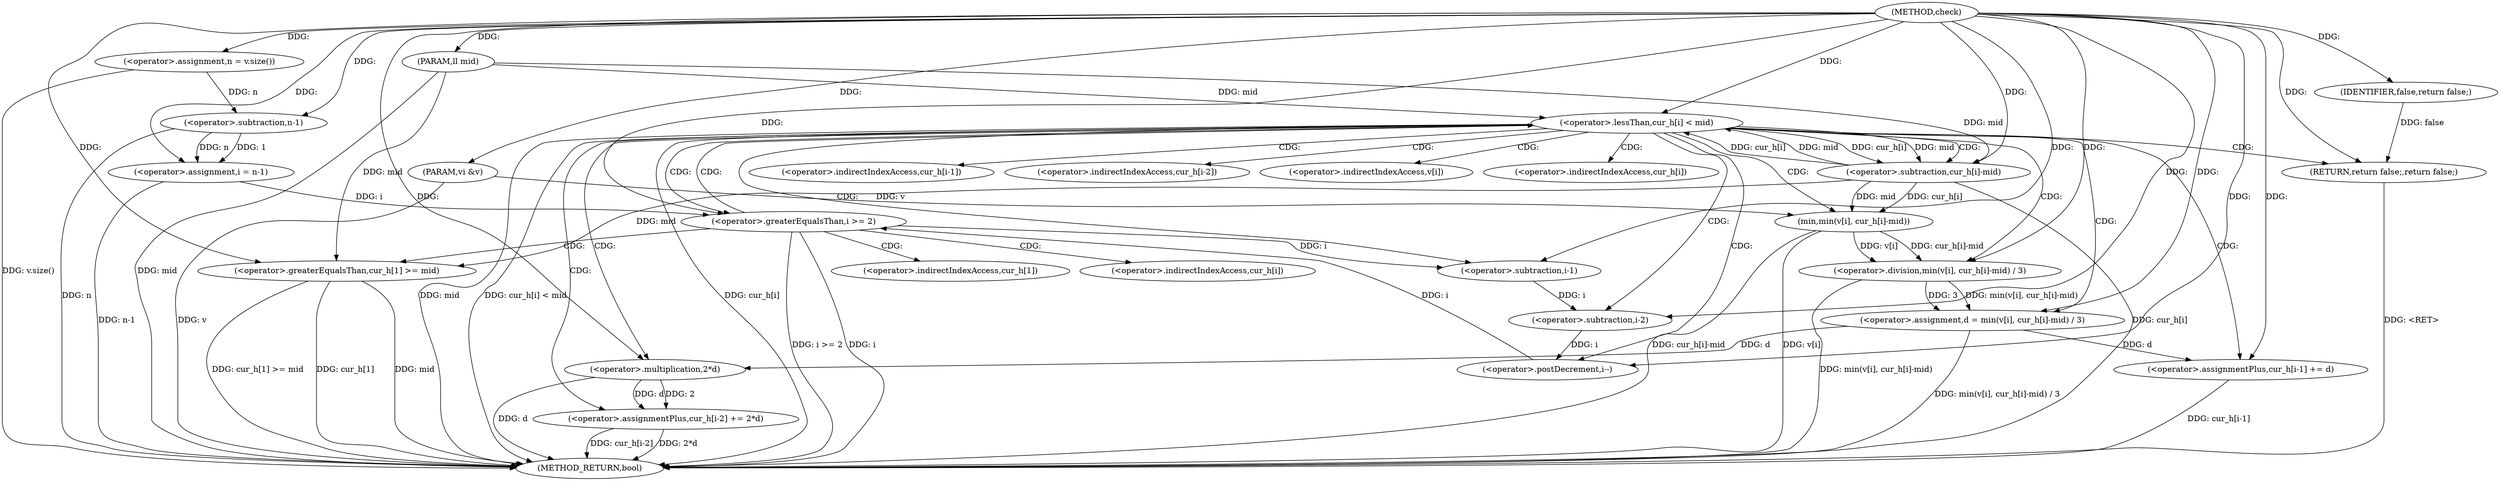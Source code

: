 digraph "check" {  
"1000102" [label = "(METHOD,check)" ]
"1000168" [label = "(METHOD_RETURN,bool)" ]
"1000103" [label = "(PARAM,vi &v)" ]
"1000104" [label = "(PARAM,ll mid)" ]
"1000107" [label = "(<operator>.assignment,n = v.size())" ]
"1000163" [label = "(<operator>.greaterEqualsThan,cur_h[1] >= mid)" ]
"1000113" [label = "(<operator>.assignment,i = n-1)" ]
"1000118" [label = "(<operator>.greaterEqualsThan,i >= 2)" ]
"1000121" [label = "(<operator>.postDecrement,i--)" ]
"1000134" [label = "(<operator>.assignment,d = min(v[i], cur_h[i]-mid) / 3)" ]
"1000147" [label = "(<operator>.assignmentPlus,cur_h[i-1] += d)" ]
"1000154" [label = "(<operator>.assignmentPlus,cur_h[i-2] += 2*d)" ]
"1000115" [label = "(<operator>.subtraction,n-1)" ]
"1000125" [label = "(<operator>.lessThan,cur_h[i] < mid)" ]
"1000131" [label = "(RETURN,return false;,return false;)" ]
"1000136" [label = "(<operator>.division,min(v[i], cur_h[i]-mid) / 3)" ]
"1000160" [label = "(<operator>.multiplication,2*d)" ]
"1000132" [label = "(IDENTIFIER,false,return false;)" ]
"1000137" [label = "(min,min(v[i], cur_h[i]-mid))" ]
"1000150" [label = "(<operator>.subtraction,i-1)" ]
"1000157" [label = "(<operator>.subtraction,i-2)" ]
"1000141" [label = "(<operator>.subtraction,cur_h[i]-mid)" ]
"1000164" [label = "(<operator>.indirectIndexAccess,cur_h[1])" ]
"1000148" [label = "(<operator>.indirectIndexAccess,cur_h[i-1])" ]
"1000155" [label = "(<operator>.indirectIndexAccess,cur_h[i-2])" ]
"1000126" [label = "(<operator>.indirectIndexAccess,cur_h[i])" ]
"1000138" [label = "(<operator>.indirectIndexAccess,v[i])" ]
"1000142" [label = "(<operator>.indirectIndexAccess,cur_h[i])" ]
  "1000103" -> "1000168"  [ label = "DDG: v"] 
  "1000104" -> "1000168"  [ label = "DDG: mid"] 
  "1000107" -> "1000168"  [ label = "DDG: v.size()"] 
  "1000115" -> "1000168"  [ label = "DDG: n"] 
  "1000113" -> "1000168"  [ label = "DDG: n-1"] 
  "1000118" -> "1000168"  [ label = "DDG: i"] 
  "1000118" -> "1000168"  [ label = "DDG: i >= 2"] 
  "1000163" -> "1000168"  [ label = "DDG: cur_h[1]"] 
  "1000163" -> "1000168"  [ label = "DDG: mid"] 
  "1000163" -> "1000168"  [ label = "DDG: cur_h[1] >= mid"] 
  "1000125" -> "1000168"  [ label = "DDG: cur_h[i]"] 
  "1000125" -> "1000168"  [ label = "DDG: mid"] 
  "1000125" -> "1000168"  [ label = "DDG: cur_h[i] < mid"] 
  "1000137" -> "1000168"  [ label = "DDG: v[i]"] 
  "1000141" -> "1000168"  [ label = "DDG: cur_h[i]"] 
  "1000137" -> "1000168"  [ label = "DDG: cur_h[i]-mid"] 
  "1000136" -> "1000168"  [ label = "DDG: min(v[i], cur_h[i]-mid)"] 
  "1000134" -> "1000168"  [ label = "DDG: min(v[i], cur_h[i]-mid) / 3"] 
  "1000147" -> "1000168"  [ label = "DDG: cur_h[i-1]"] 
  "1000154" -> "1000168"  [ label = "DDG: cur_h[i-2]"] 
  "1000160" -> "1000168"  [ label = "DDG: d"] 
  "1000154" -> "1000168"  [ label = "DDG: 2*d"] 
  "1000131" -> "1000168"  [ label = "DDG: <RET>"] 
  "1000102" -> "1000103"  [ label = "DDG: "] 
  "1000102" -> "1000104"  [ label = "DDG: "] 
  "1000102" -> "1000107"  [ label = "DDG: "] 
  "1000115" -> "1000113"  [ label = "DDG: 1"] 
  "1000115" -> "1000113"  [ label = "DDG: n"] 
  "1000141" -> "1000163"  [ label = "DDG: mid"] 
  "1000104" -> "1000163"  [ label = "DDG: mid"] 
  "1000102" -> "1000163"  [ label = "DDG: "] 
  "1000102" -> "1000113"  [ label = "DDG: "] 
  "1000113" -> "1000118"  [ label = "DDG: i"] 
  "1000121" -> "1000118"  [ label = "DDG: i"] 
  "1000102" -> "1000118"  [ label = "DDG: "] 
  "1000157" -> "1000121"  [ label = "DDG: i"] 
  "1000102" -> "1000121"  [ label = "DDG: "] 
  "1000136" -> "1000134"  [ label = "DDG: min(v[i], cur_h[i]-mid)"] 
  "1000136" -> "1000134"  [ label = "DDG: 3"] 
  "1000134" -> "1000147"  [ label = "DDG: d"] 
  "1000102" -> "1000147"  [ label = "DDG: "] 
  "1000160" -> "1000154"  [ label = "DDG: d"] 
  "1000160" -> "1000154"  [ label = "DDG: 2"] 
  "1000107" -> "1000115"  [ label = "DDG: n"] 
  "1000102" -> "1000115"  [ label = "DDG: "] 
  "1000102" -> "1000134"  [ label = "DDG: "] 
  "1000141" -> "1000125"  [ label = "DDG: cur_h[i]"] 
  "1000141" -> "1000125"  [ label = "DDG: mid"] 
  "1000104" -> "1000125"  [ label = "DDG: mid"] 
  "1000102" -> "1000125"  [ label = "DDG: "] 
  "1000132" -> "1000131"  [ label = "DDG: false"] 
  "1000102" -> "1000131"  [ label = "DDG: "] 
  "1000137" -> "1000136"  [ label = "DDG: cur_h[i]-mid"] 
  "1000137" -> "1000136"  [ label = "DDG: v[i]"] 
  "1000102" -> "1000136"  [ label = "DDG: "] 
  "1000102" -> "1000160"  [ label = "DDG: "] 
  "1000134" -> "1000160"  [ label = "DDG: d"] 
  "1000102" -> "1000132"  [ label = "DDG: "] 
  "1000103" -> "1000137"  [ label = "DDG: v"] 
  "1000141" -> "1000137"  [ label = "DDG: cur_h[i]"] 
  "1000141" -> "1000137"  [ label = "DDG: mid"] 
  "1000118" -> "1000150"  [ label = "DDG: i"] 
  "1000102" -> "1000150"  [ label = "DDG: "] 
  "1000150" -> "1000157"  [ label = "DDG: i"] 
  "1000102" -> "1000157"  [ label = "DDG: "] 
  "1000125" -> "1000141"  [ label = "DDG: cur_h[i]"] 
  "1000125" -> "1000141"  [ label = "DDG: mid"] 
  "1000104" -> "1000141"  [ label = "DDG: mid"] 
  "1000102" -> "1000141"  [ label = "DDG: "] 
  "1000118" -> "1000163"  [ label = "CDG: "] 
  "1000118" -> "1000125"  [ label = "CDG: "] 
  "1000118" -> "1000164"  [ label = "CDG: "] 
  "1000118" -> "1000126"  [ label = "CDG: "] 
  "1000125" -> "1000121"  [ label = "CDG: "] 
  "1000125" -> "1000131"  [ label = "CDG: "] 
  "1000125" -> "1000142"  [ label = "CDG: "] 
  "1000125" -> "1000155"  [ label = "CDG: "] 
  "1000125" -> "1000137"  [ label = "CDG: "] 
  "1000125" -> "1000141"  [ label = "CDG: "] 
  "1000125" -> "1000154"  [ label = "CDG: "] 
  "1000125" -> "1000147"  [ label = "CDG: "] 
  "1000125" -> "1000160"  [ label = "CDG: "] 
  "1000125" -> "1000150"  [ label = "CDG: "] 
  "1000125" -> "1000148"  [ label = "CDG: "] 
  "1000125" -> "1000136"  [ label = "CDG: "] 
  "1000125" -> "1000118"  [ label = "CDG: "] 
  "1000125" -> "1000157"  [ label = "CDG: "] 
  "1000125" -> "1000138"  [ label = "CDG: "] 
  "1000125" -> "1000134"  [ label = "CDG: "] 
}
